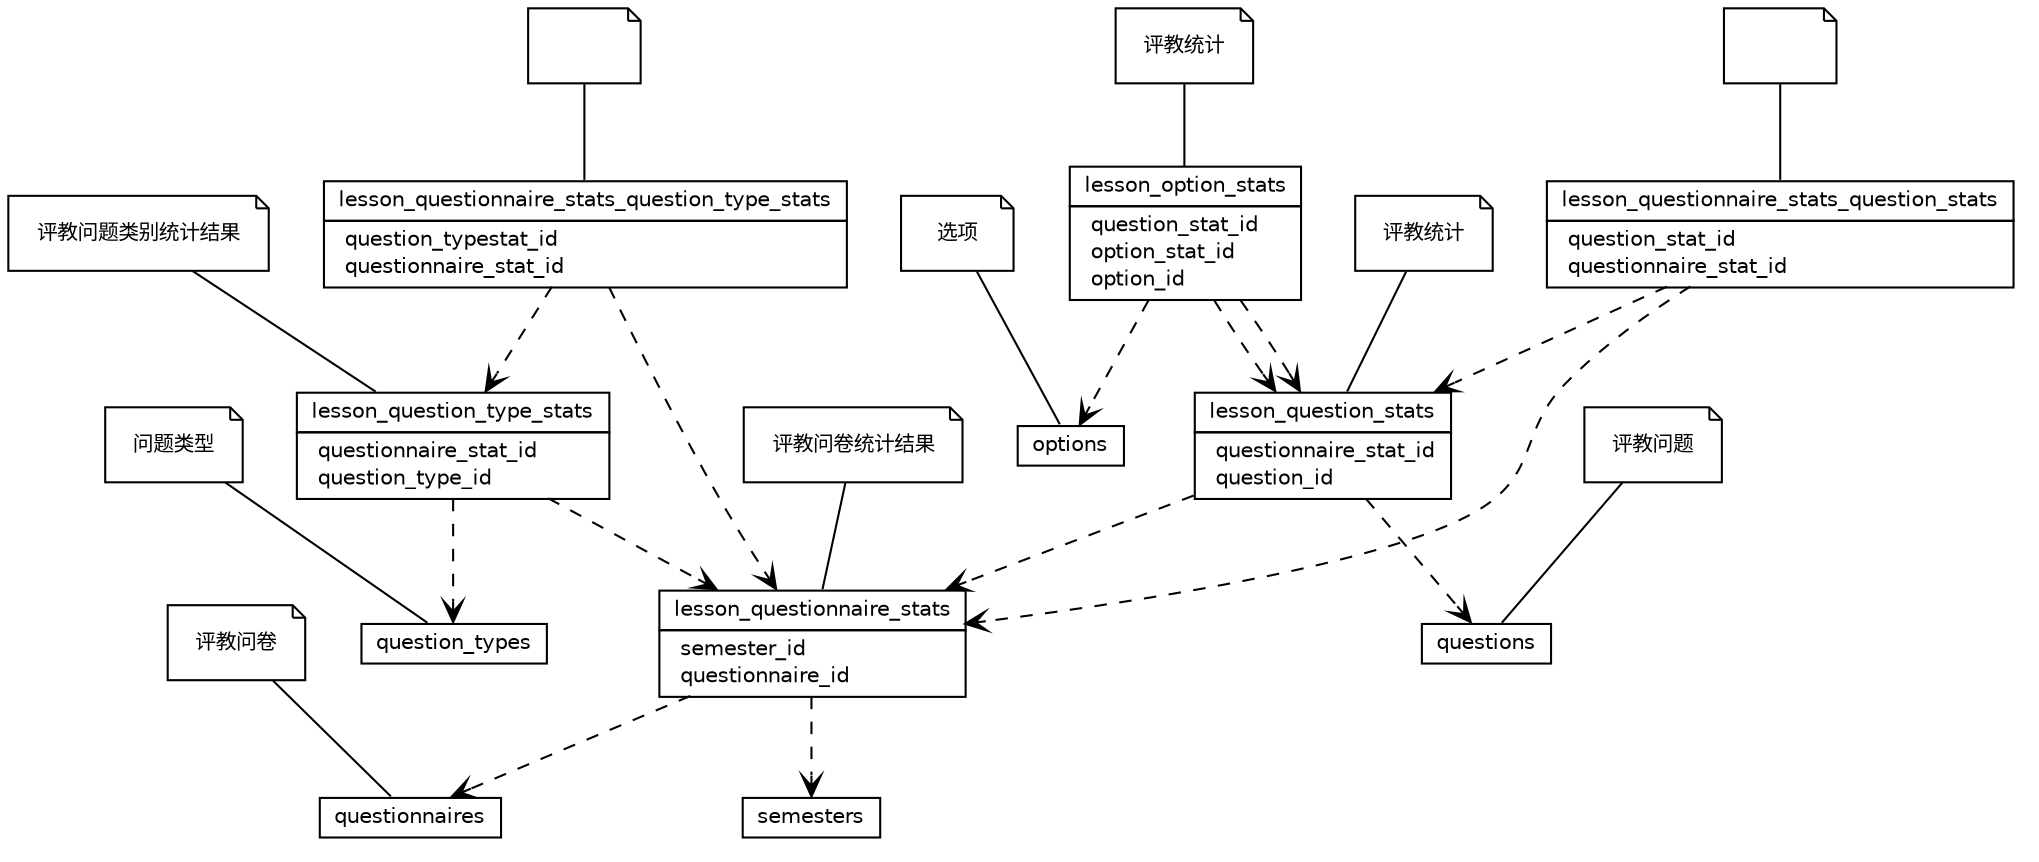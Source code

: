 #!/usr/local/bin/dot
#
# Class diagram 
# Generated by UMLGraph version R5_6-24-gf6e263 (http://www.umlgraph.org/)
#

digraph G {
	edge [fontname="Helvetica",fontsize=10,labelfontname="Helvetica",labelfontsize=10];
	node [fontname="Helvetica",fontsize=10,shape=plaintext];
	nodesep=0.25;
	ranksep=0.5;
	// lesson_questionnaire_stats
	c10 [label=<<table title="lesson_questionnaire_stats" border="0" cellborder="1" cellspacing="0" cellpadding="2" port="p">
		<tr><td><table border="0" cellspacing="0" cellpadding="1">
<tr><td align="center" balign="center"> lesson_questionnaire_stats </td></tr>
		</table></td></tr>
		<tr><td><table border="0" cellspacing="0" cellpadding="1">
<tr><td align="left" balign="left">  semester_id </td></tr>
<tr><td align="left" balign="left">  questionnaire_id </td></tr>
		</table></td></tr>
		</table>>, URL="null", fontname="Helvetica", fontcolor="black", fontsize=10.0];
	// Note annotation
	n0cc10 [label=<<table title="lesson_questionnaire_stats" border="0" cellborder="0" cellspacing="0" cellpadding="2" port="p">
		<tr><td><table border="0" cellspacing="0" cellpadding="1">
<tr><td align="left" balign="left"> 评教问卷统计结果 </td></tr>
		</table></td></tr>
		</table>>, fontname="Helvetica", fontcolor="black", fontsize=10.0, shape=note];
	n0cc10 -> c10:p[arrowhead=none];
	// lesson_question_type_stats
	c11 [label=<<table title="lesson_question_type_stats" border="0" cellborder="1" cellspacing="0" cellpadding="2" port="p">
		<tr><td><table border="0" cellspacing="0" cellpadding="1">
<tr><td align="center" balign="center"> lesson_question_type_stats </td></tr>
		</table></td></tr>
		<tr><td><table border="0" cellspacing="0" cellpadding="1">
<tr><td align="left" balign="left">  questionnaire_stat_id </td></tr>
<tr><td align="left" balign="left">  question_type_id </td></tr>
		</table></td></tr>
		</table>>, URL="null", fontname="Helvetica", fontcolor="black", fontsize=10.0];
	// Note annotation
	n0cc11 [label=<<table title="lesson_question_type_stats" border="0" cellborder="0" cellspacing="0" cellpadding="2" port="p">
		<tr><td><table border="0" cellspacing="0" cellpadding="1">
<tr><td align="left" balign="left"> 评教问题类别统计结果 </td></tr>
		</table></td></tr>
		</table>>, fontname="Helvetica", fontcolor="black", fontsize=10.0, shape=note];
	n0cc11 -> c11:p[arrowhead=none];
	// lesson_option_stats
	c12 [label=<<table title="lesson_option_stats" border="0" cellborder="1" cellspacing="0" cellpadding="2" port="p">
		<tr><td><table border="0" cellspacing="0" cellpadding="1">
<tr><td align="center" balign="center"> lesson_option_stats </td></tr>
		</table></td></tr>
		<tr><td><table border="0" cellspacing="0" cellpadding="1">
<tr><td align="left" balign="left">  question_stat_id </td></tr>
<tr><td align="left" balign="left">  option_stat_id </td></tr>
<tr><td align="left" balign="left">  option_id </td></tr>
		</table></td></tr>
		</table>>, URL="null", fontname="Helvetica", fontcolor="black", fontsize=10.0];
	// Note annotation
	n0cc12 [label=<<table title="lesson_option_stats" border="0" cellborder="0" cellspacing="0" cellpadding="2" port="p">
		<tr><td><table border="0" cellspacing="0" cellpadding="1">
<tr><td align="left" balign="left"> 评教统计 </td></tr>
		</table></td></tr>
		</table>>, fontname="Helvetica", fontcolor="black", fontsize=10.0, shape=note];
	n0cc12 -> c12:p[arrowhead=none];
	// lesson_questionnaire_stats_question_stats
	c13 [label=<<table title="lesson_questionnaire_stats_question_stats" border="0" cellborder="1" cellspacing="0" cellpadding="2" port="p">
		<tr><td><table border="0" cellspacing="0" cellpadding="1">
<tr><td align="center" balign="center"> lesson_questionnaire_stats_question_stats </td></tr>
		</table></td></tr>
		<tr><td><table border="0" cellspacing="0" cellpadding="1">
<tr><td align="left" balign="left">  question_stat_id </td></tr>
<tr><td align="left" balign="left">  questionnaire_stat_id </td></tr>
		</table></td></tr>
		</table>>, URL="null", fontname="Helvetica", fontcolor="black", fontsize=10.0];
	// Note annotation
	n0cc13 [label=<<table title="lesson_questionnaire_stats_question_stats" border="0" cellborder="0" cellspacing="0" cellpadding="2" port="p">
		<tr><td><table border="0" cellspacing="0" cellpadding="1">
<tr><td align="left" balign="left">  </td></tr>
		</table></td></tr>
		</table>>, fontname="Helvetica", fontcolor="black", fontsize=10.0, shape=note];
	n0cc13 -> c13:p[arrowhead=none];
	// lesson_question_stats
	c14 [label=<<table title="lesson_question_stats" border="0" cellborder="1" cellspacing="0" cellpadding="2" port="p">
		<tr><td><table border="0" cellspacing="0" cellpadding="1">
<tr><td align="center" balign="center"> lesson_question_stats </td></tr>
		</table></td></tr>
		<tr><td><table border="0" cellspacing="0" cellpadding="1">
<tr><td align="left" balign="left">  questionnaire_stat_id </td></tr>
<tr><td align="left" balign="left">  question_id </td></tr>
		</table></td></tr>
		</table>>, URL="null", fontname="Helvetica", fontcolor="black", fontsize=10.0];
	// Note annotation
	n0cc14 [label=<<table title="lesson_question_stats" border="0" cellborder="0" cellspacing="0" cellpadding="2" port="p">
		<tr><td><table border="0" cellspacing="0" cellpadding="1">
<tr><td align="left" balign="left"> 评教统计 </td></tr>
		</table></td></tr>
		</table>>, fontname="Helvetica", fontcolor="black", fontsize=10.0, shape=note];
	n0cc14 -> c14:p[arrowhead=none];
	// lesson_questionnaire_stats_question_type_stats
	c15 [label=<<table title="lesson_questionnaire_stats_question_type_stats" border="0" cellborder="1" cellspacing="0" cellpadding="2" port="p">
		<tr><td><table border="0" cellspacing="0" cellpadding="1">
<tr><td align="center" balign="center"> lesson_questionnaire_stats_question_type_stats </td></tr>
		</table></td></tr>
		<tr><td><table border="0" cellspacing="0" cellpadding="1">
<tr><td align="left" balign="left">  question_typestat_id </td></tr>
<tr><td align="left" balign="left">  questionnaire_stat_id </td></tr>
		</table></td></tr>
		</table>>, URL="null", fontname="Helvetica", fontcolor="black", fontsize=10.0];
	// Note annotation
	n0cc15 [label=<<table title="lesson_questionnaire_stats_question_type_stats" border="0" cellborder="0" cellspacing="0" cellpadding="2" port="p">
		<tr><td><table border="0" cellspacing="0" cellpadding="1">
<tr><td align="left" balign="left">  </td></tr>
		</table></td></tr>
		</table>>, fontname="Helvetica", fontcolor="black", fontsize=10.0, shape=note];
	n0cc15 -> c15:p[arrowhead=none];
	// semesters
	c16 [label=<<table title="semesters" border="0" cellborder="1" cellspacing="0" cellpadding="2" port="p">
		<tr><td><table border="0" cellspacing="0" cellpadding="1">
<tr><td align="center" balign="center"> semesters </td></tr>
		</table></td></tr>
		</table>>, URL="null", fontname="Helvetica", fontcolor="black", fontsize=10.0];
	// questionnaires
	c17 [label=<<table title="questionnaires" border="0" cellborder="1" cellspacing="0" cellpadding="2" port="p">
		<tr><td><table border="0" cellspacing="0" cellpadding="1">
<tr><td align="center" balign="center"> questionnaires </td></tr>
		</table></td></tr>
		</table>>, URL="null", fontname="Helvetica", fontcolor="black", fontsize=10.0];
	// Note annotation
	n0cc17 [label=<<table title="questionnaires" border="0" cellborder="0" cellspacing="0" cellpadding="2" port="p">
		<tr><td><table border="0" cellspacing="0" cellpadding="1">
<tr><td align="left" balign="left"> 评教问卷 </td></tr>
		</table></td></tr>
		</table>>, fontname="Helvetica", fontcolor="black", fontsize=10.0, shape=note];
	n0cc17 -> c17:p[arrowhead=none];
	// question_types
	c18 [label=<<table title="question_types" border="0" cellborder="1" cellspacing="0" cellpadding="2" port="p">
		<tr><td><table border="0" cellspacing="0" cellpadding="1">
<tr><td align="center" balign="center"> question_types </td></tr>
		</table></td></tr>
		</table>>, URL="null", fontname="Helvetica", fontcolor="black", fontsize=10.0];
	// Note annotation
	n0cc18 [label=<<table title="question_types" border="0" cellborder="0" cellspacing="0" cellpadding="2" port="p">
		<tr><td><table border="0" cellspacing="0" cellpadding="1">
<tr><td align="left" balign="left"> 问题类型 </td></tr>
		</table></td></tr>
		</table>>, fontname="Helvetica", fontcolor="black", fontsize=10.0, shape=note];
	n0cc18 -> c18:p[arrowhead=none];
	// options
	c19 [label=<<table title="options" border="0" cellborder="1" cellspacing="0" cellpadding="2" port="p">
		<tr><td><table border="0" cellspacing="0" cellpadding="1">
<tr><td align="center" balign="center"> options </td></tr>
		</table></td></tr>
		</table>>, URL="null", fontname="Helvetica", fontcolor="black", fontsize=10.0];
	// Note annotation
	n0cc19 [label=<<table title="options" border="0" cellborder="0" cellspacing="0" cellpadding="2" port="p">
		<tr><td><table border="0" cellspacing="0" cellpadding="1">
<tr><td align="left" balign="left"> 选项 </td></tr>
		</table></td></tr>
		</table>>, fontname="Helvetica", fontcolor="black", fontsize=10.0, shape=note];
	n0cc19 -> c19:p[arrowhead=none];
	// questions
	c20 [label=<<table title="questions" border="0" cellborder="1" cellspacing="0" cellpadding="2" port="p">
		<tr><td><table border="0" cellspacing="0" cellpadding="1">
<tr><td align="center" balign="center"> questions </td></tr>
		</table></td></tr>
		</table>>, URL="null", fontname="Helvetica", fontcolor="black", fontsize=10.0];
	// Note annotation
	n0cc20 [label=<<table title="questions" border="0" cellborder="0" cellspacing="0" cellpadding="2" port="p">
		<tr><td><table border="0" cellspacing="0" cellpadding="1">
<tr><td align="left" balign="left"> 评教问题 </td></tr>
		</table></td></tr>
		</table>>, fontname="Helvetica", fontcolor="black", fontsize=10.0, shape=note];
	n0cc20 -> c20:p[arrowhead=none];
	// lesson_questionnaire_stats DEPEND semesters
	c10:p -> c16:p [taillabel="", label="", headlabel="", fontname="Helvetica", fontcolor="black", fontsize=10.0, color="black", arrowhead=open, style=dashed];
	// lesson_questionnaire_stats DEPEND questionnaires
	c10:p -> c17:p [taillabel="", label="", headlabel="", fontname="Helvetica", fontcolor="black", fontsize=10.0, color="black", arrowhead=open, style=dashed];
	// lesson_question_type_stats DEPEND lesson_questionnaire_stats
	c11:p -> c10:p [taillabel="", label="", headlabel="", fontname="Helvetica", fontcolor="black", fontsize=10.0, color="black", arrowhead=open, style=dashed];
	// lesson_question_type_stats DEPEND question_types
	c11:p -> c18:p [taillabel="", label="", headlabel="", fontname="Helvetica", fontcolor="black", fontsize=10.0, color="black", arrowhead=open, style=dashed];
	// lesson_option_stats DEPEND lesson_question_stats
	c12:p -> c14:p [taillabel="", label="", headlabel="", fontname="Helvetica", fontcolor="black", fontsize=10.0, color="black", arrowhead=open, style=dashed];
	// lesson_option_stats DEPEND lesson_question_stats
	c12:p -> c14:p [taillabel="", label="", headlabel="", fontname="Helvetica", fontcolor="black", fontsize=10.0, color="black", arrowhead=open, style=dashed];
	// lesson_option_stats DEPEND options
	c12:p -> c19:p [taillabel="", label="", headlabel="", fontname="Helvetica", fontcolor="black", fontsize=10.0, color="black", arrowhead=open, style=dashed];
	// lesson_questionnaire_stats_question_stats DEPEND lesson_question_stats
	c13:p -> c14:p [taillabel="", label="", headlabel="", fontname="Helvetica", fontcolor="black", fontsize=10.0, color="black", arrowhead=open, style=dashed];
	// lesson_questionnaire_stats_question_stats DEPEND lesson_questionnaire_stats
	c13:p -> c10:p [taillabel="", label="", headlabel="", fontname="Helvetica", fontcolor="black", fontsize=10.0, color="black", arrowhead=open, style=dashed];
	// lesson_question_stats DEPEND lesson_questionnaire_stats
	c14:p -> c10:p [taillabel="", label="", headlabel="", fontname="Helvetica", fontcolor="black", fontsize=10.0, color="black", arrowhead=open, style=dashed];
	// lesson_question_stats DEPEND questions
	c14:p -> c20:p [taillabel="", label="", headlabel="", fontname="Helvetica", fontcolor="black", fontsize=10.0, color="black", arrowhead=open, style=dashed];
	// lesson_questionnaire_stats_question_type_stats DEPEND lesson_question_type_stats
	c15:p -> c11:p [taillabel="", label="", headlabel="", fontname="Helvetica", fontcolor="black", fontsize=10.0, color="black", arrowhead=open, style=dashed];
	// lesson_questionnaire_stats_question_type_stats DEPEND lesson_questionnaire_stats
	c15:p -> c10:p [taillabel="", label="", headlabel="", fontname="Helvetica", fontcolor="black", fontsize=10.0, color="black", arrowhead=open, style=dashed];
}

